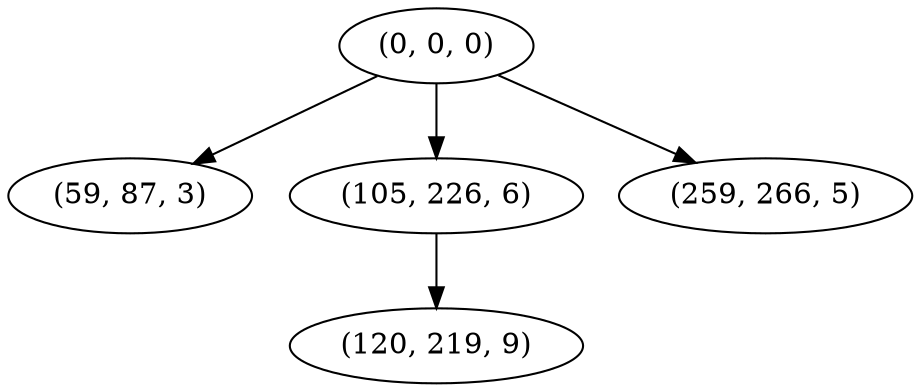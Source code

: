 digraph tree {
    "(0, 0, 0)";
    "(59, 87, 3)";
    "(105, 226, 6)";
    "(120, 219, 9)";
    "(259, 266, 5)";
    "(0, 0, 0)" -> "(59, 87, 3)";
    "(0, 0, 0)" -> "(105, 226, 6)";
    "(0, 0, 0)" -> "(259, 266, 5)";
    "(105, 226, 6)" -> "(120, 219, 9)";
}
